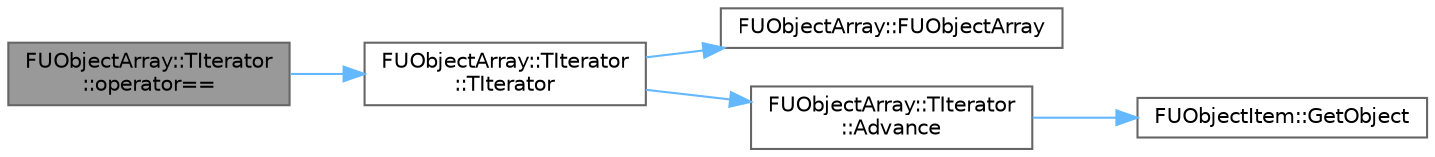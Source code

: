 digraph "FUObjectArray::TIterator::operator=="
{
 // INTERACTIVE_SVG=YES
 // LATEX_PDF_SIZE
  bgcolor="transparent";
  edge [fontname=Helvetica,fontsize=10,labelfontname=Helvetica,labelfontsize=10];
  node [fontname=Helvetica,fontsize=10,shape=box,height=0.2,width=0.4];
  rankdir="LR";
  Node1 [id="Node000001",label="FUObjectArray::TIterator\l::operator==",height=0.2,width=0.4,color="gray40", fillcolor="grey60", style="filled", fontcolor="black",tooltip=" "];
  Node1 -> Node2 [id="edge1_Node000001_Node000002",color="steelblue1",style="solid",tooltip=" "];
  Node2 [id="Node000002",label="FUObjectArray::TIterator\l::TIterator",height=0.2,width=0.4,color="grey40", fillcolor="white", style="filled",URL="$d2/d20/classFUObjectArray_1_1TIterator.html#a8a3acc0daef2d91d3be006a122bc5fe7",tooltip="Constructor."];
  Node2 -> Node3 [id="edge2_Node000002_Node000003",color="steelblue1",style="solid",tooltip=" "];
  Node3 [id="Node000003",label="FUObjectArray::FUObjectArray",height=0.2,width=0.4,color="grey40", fillcolor="white", style="filled",URL="$db/dec/classFUObjectArray.html#a180cc0b37f4c13cc975c488bb6a4ecbd",tooltip="Constructor, initializes to no permanent object pool."];
  Node2 -> Node4 [id="edge3_Node000002_Node000004",color="steelblue1",style="solid",tooltip=" "];
  Node4 [id="Node000004",label="FUObjectArray::TIterator\l::Advance",height=0.2,width=0.4,color="grey40", fillcolor="white", style="filled",URL="$d2/d20/classFUObjectArray_1_1TIterator.html#a0c30097210cb2d10ec76a07cfab4abd0",tooltip="Iterator advance with ordinary name for clarity in subclasses."];
  Node4 -> Node5 [id="edge4_Node000004_Node000005",color="steelblue1",style="solid",tooltip=" "];
  Node5 [id="Node000005",label="FUObjectItem::GetObject",height=0.2,width=0.4,color="grey40", fillcolor="white", style="filled",URL="$dc/d55/structFUObjectItem.html#a6ab9a57b3b40356b00050a084a06904d",tooltip=" "];
}
